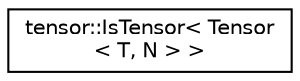 digraph "Graphical Class Hierarchy"
{
  edge [fontname="Helvetica",fontsize="10",labelfontname="Helvetica",labelfontsize="10"];
  node [fontname="Helvetica",fontsize="10",shape=record];
  rankdir="LR";
  Node1 [label="tensor::IsTensor\< Tensor\l\< T, N \> \>",height=0.2,width=0.4,color="black", fillcolor="white", style="filled",URL="$structtensor_1_1IsTensor_3_01Tensor_3_01T_00_01N_01_4_01_4.html"];
}

